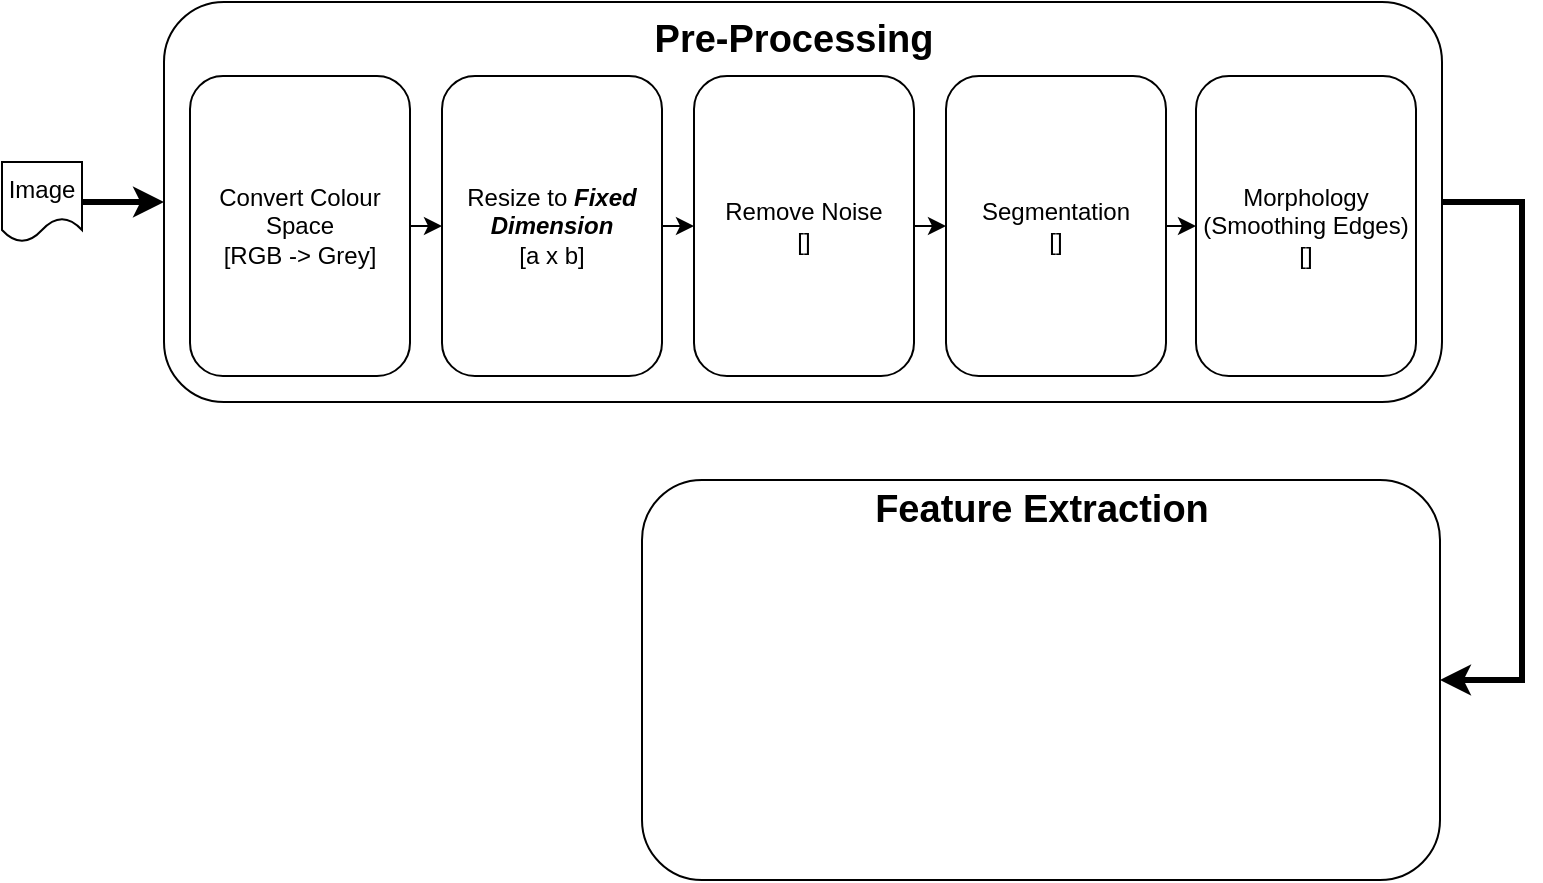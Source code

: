 <mxfile pages="1" version="11.2.8" type="github"><diagram id="U-ZDpfdpCQ56T0kyHYv3" name="Page-1"><mxGraphModel dx="854" dy="448" grid="1" gridSize="10" guides="1" tooltips="1" connect="1" arrows="1" fold="1" page="1" pageScale="1" pageWidth="1169" pageHeight="827" math="0" shadow="0"><root><mxCell id="0"/><mxCell id="1" parent="0"/><mxCell id="8iKN2tXt1lti-5MdGxRS-28" style="edgeStyle=orthogonalEdgeStyle;rounded=0;orthogonalLoop=1;jettySize=auto;html=1;exitX=1;exitY=0.5;exitDx=0;exitDy=0;entryX=1;entryY=0.5;entryDx=0;entryDy=0;strokeWidth=3;" edge="1" parent="1" source="8iKN2tXt1lti-5MdGxRS-1" target="8iKN2tXt1lti-5MdGxRS-17"><mxGeometry relative="1" as="geometry"><Array as="points"><mxPoint x="840" y="181"/><mxPoint x="840" y="420"/></Array></mxGeometry></mxCell><mxCell id="8iKN2tXt1lti-5MdGxRS-1" value="" style="rounded=1;whiteSpace=wrap;html=1;" vertex="1" parent="1"><mxGeometry x="161" y="81" width="639" height="200" as="geometry"/></mxCell><mxCell id="8iKN2tXt1lti-5MdGxRS-23" style="edgeStyle=orthogonalEdgeStyle;rounded=0;orthogonalLoop=1;jettySize=auto;html=1;exitX=1;exitY=0.5;exitDx=0;exitDy=0;entryX=0;entryY=0.5;entryDx=0;entryDy=0;strokeWidth=3;" edge="1" parent="1" source="8iKN2tXt1lti-5MdGxRS-6" target="8iKN2tXt1lti-5MdGxRS-1"><mxGeometry relative="1" as="geometry"/></mxCell><mxCell id="8iKN2tXt1lti-5MdGxRS-6" value="Image" style="shape=document;whiteSpace=wrap;html=1;boundedLbl=1;" vertex="1" parent="1"><mxGeometry x="80" y="161" width="40" height="40" as="geometry"/></mxCell><mxCell id="8iKN2tXt1lti-5MdGxRS-11" value="&lt;font style=&quot;font-size: 19px&quot;&gt;&lt;b&gt;Pre-Processing&lt;/b&gt;&lt;/font&gt;" style="text;html=1;strokeColor=none;fillColor=none;align=center;verticalAlign=middle;whiteSpace=wrap;rounded=0;" vertex="1" parent="1"><mxGeometry x="161" y="85" width="630" height="30" as="geometry"/></mxCell><mxCell id="8iKN2tXt1lti-5MdGxRS-24" style="edgeStyle=orthogonalEdgeStyle;rounded=0;orthogonalLoop=1;jettySize=auto;html=1;exitX=1;exitY=0.5;exitDx=0;exitDy=0;entryX=0;entryY=0.5;entryDx=0;entryDy=0;" edge="1" parent="1" source="8iKN2tXt1lti-5MdGxRS-12" target="8iKN2tXt1lti-5MdGxRS-16"><mxGeometry relative="1" as="geometry"/></mxCell><mxCell id="8iKN2tXt1lti-5MdGxRS-12" value="Convert Colour Space&lt;br&gt;[RGB -&amp;gt; Grey]" style="rounded=1;whiteSpace=wrap;html=1;" vertex="1" parent="1"><mxGeometry x="174" y="118" width="110" height="150" as="geometry"/></mxCell><mxCell id="8iKN2tXt1lti-5MdGxRS-25" style="edgeStyle=orthogonalEdgeStyle;rounded=0;orthogonalLoop=1;jettySize=auto;html=1;exitX=1;exitY=0.5;exitDx=0;exitDy=0;entryX=0;entryY=0.5;entryDx=0;entryDy=0;" edge="1" parent="1" source="8iKN2tXt1lti-5MdGxRS-16" target="8iKN2tXt1lti-5MdGxRS-19"><mxGeometry relative="1" as="geometry"/></mxCell><mxCell id="8iKN2tXt1lti-5MdGxRS-16" value="Resize to &lt;b style=&quot;font-style: italic&quot;&gt;Fixed Dimension&lt;/b&gt;&lt;br&gt;[a x b]" style="rounded=1;whiteSpace=wrap;html=1;" vertex="1" parent="1"><mxGeometry x="300" y="118" width="110" height="150" as="geometry"/></mxCell><mxCell id="8iKN2tXt1lti-5MdGxRS-17" value="" style="rounded=1;whiteSpace=wrap;html=1;" vertex="1" parent="1"><mxGeometry x="400" y="320" width="399" height="200" as="geometry"/></mxCell><mxCell id="8iKN2tXt1lti-5MdGxRS-18" value="&lt;font style=&quot;font-size: 19px&quot;&gt;&lt;b&gt;Feature Extraction&lt;/b&gt;&lt;/font&gt;" style="text;html=1;strokeColor=none;fillColor=none;align=center;verticalAlign=middle;whiteSpace=wrap;rounded=0;" vertex="1" parent="1"><mxGeometry x="400" y="320" width="400" height="30" as="geometry"/></mxCell><mxCell id="8iKN2tXt1lti-5MdGxRS-26" style="edgeStyle=orthogonalEdgeStyle;rounded=0;orthogonalLoop=1;jettySize=auto;html=1;exitX=1;exitY=0.5;exitDx=0;exitDy=0;entryX=0;entryY=0.5;entryDx=0;entryDy=0;" edge="1" parent="1" source="8iKN2tXt1lti-5MdGxRS-19" target="8iKN2tXt1lti-5MdGxRS-20"><mxGeometry relative="1" as="geometry"/></mxCell><mxCell id="8iKN2tXt1lti-5MdGxRS-19" value="Remove Noise&lt;br&gt;[]" style="rounded=1;whiteSpace=wrap;html=1;" vertex="1" parent="1"><mxGeometry x="426" y="118" width="110" height="150" as="geometry"/></mxCell><mxCell id="8iKN2tXt1lti-5MdGxRS-27" style="edgeStyle=orthogonalEdgeStyle;rounded=0;orthogonalLoop=1;jettySize=auto;html=1;exitX=1;exitY=0.5;exitDx=0;exitDy=0;entryX=0;entryY=0.5;entryDx=0;entryDy=0;" edge="1" parent="1" source="8iKN2tXt1lti-5MdGxRS-20" target="8iKN2tXt1lti-5MdGxRS-21"><mxGeometry relative="1" as="geometry"/></mxCell><mxCell id="8iKN2tXt1lti-5MdGxRS-20" value="Segmentation&lt;br&gt;[]" style="rounded=1;whiteSpace=wrap;html=1;" vertex="1" parent="1"><mxGeometry x="552" y="118" width="110" height="150" as="geometry"/></mxCell><mxCell id="8iKN2tXt1lti-5MdGxRS-21" value="Morphology&lt;br&gt;(Smoothing Edges)&lt;br&gt;[]" style="rounded=1;whiteSpace=wrap;html=1;" vertex="1" parent="1"><mxGeometry x="677" y="118" width="110" height="150" as="geometry"/></mxCell></root></mxGraphModel></diagram></mxfile>